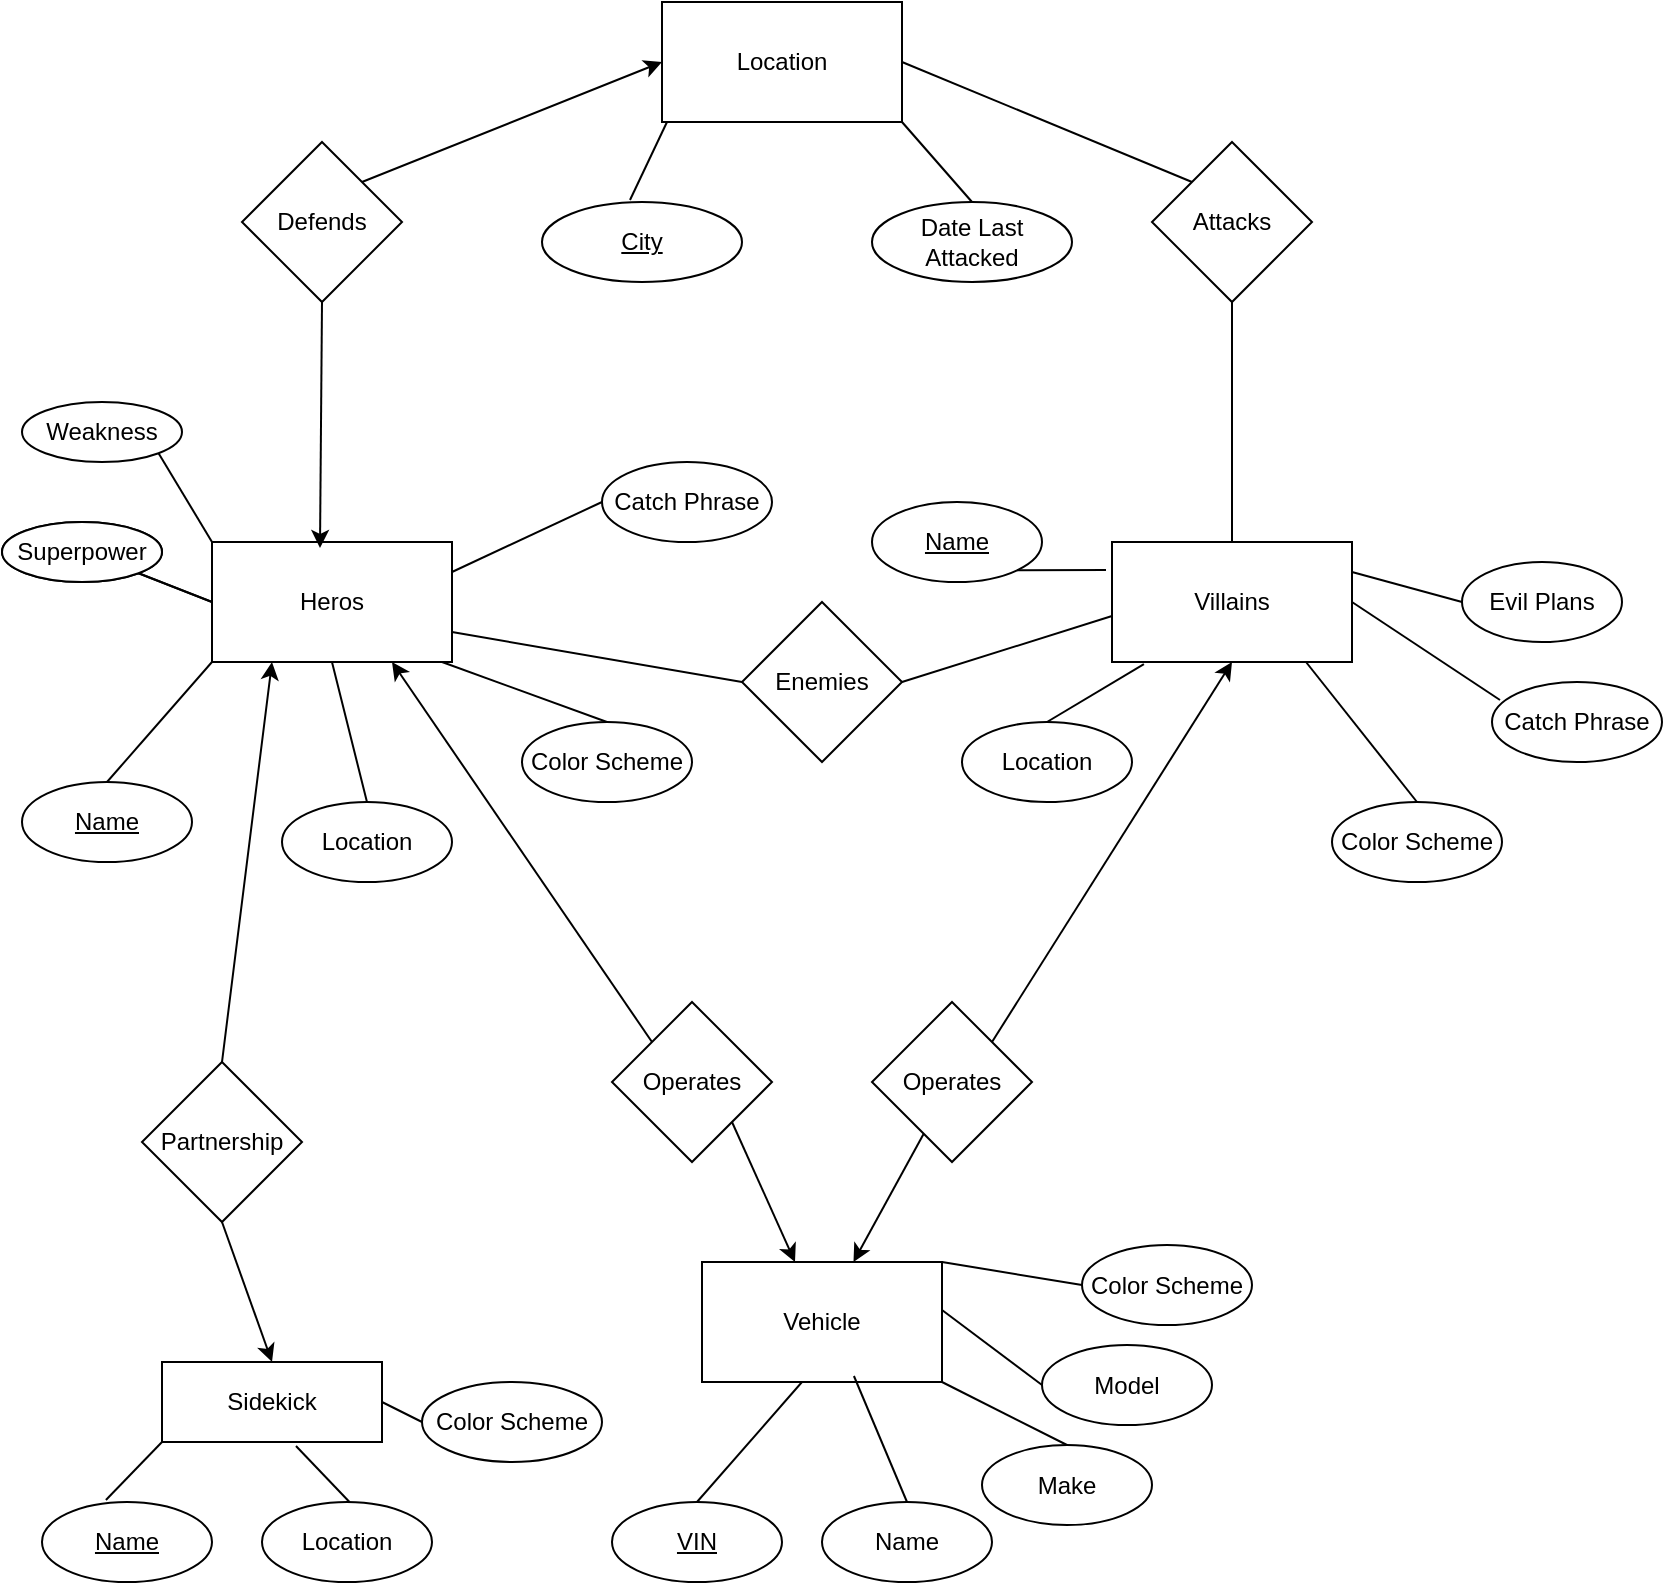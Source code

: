 <mxfile version="14.5.3" type="github">
  <diagram id="R2lEEEUBdFMjLlhIrx00" name="Page-1">
    <mxGraphModel dx="1422" dy="762" grid="1" gridSize="10" guides="1" tooltips="1" connect="1" arrows="1" fold="1" page="1" pageScale="1" pageWidth="850" pageHeight="1100" math="0" shadow="0" extFonts="Permanent Marker^https://fonts.googleapis.com/css?family=Permanent+Marker">
      <root>
        <mxCell id="0" />
        <mxCell id="1" parent="0" />
        <mxCell id="YNA8yrxuX6oOjRcGY2ZD-1" value="Heros" style="rounded=0;whiteSpace=wrap;html=1;" parent="1" vertex="1">
          <mxGeometry x="105" y="340" width="120" height="60" as="geometry" />
        </mxCell>
        <mxCell id="YNA8yrxuX6oOjRcGY2ZD-2" value="&lt;u&gt;VIN&lt;/u&gt;" style="ellipse;whiteSpace=wrap;html=1;" parent="1" vertex="1">
          <mxGeometry x="305" y="820" width="85" height="40" as="geometry" />
        </mxCell>
        <mxCell id="YNA8yrxuX6oOjRcGY2ZD-3" value="Location" style="ellipse;whiteSpace=wrap;html=1;" parent="1" vertex="1">
          <mxGeometry x="140" y="470" width="85" height="40" as="geometry" />
        </mxCell>
        <mxCell id="YNA8yrxuX6oOjRcGY2ZD-4" value="Color Scheme" style="ellipse;whiteSpace=wrap;html=1;" parent="1" vertex="1">
          <mxGeometry x="260" y="430" width="85" height="40" as="geometry" />
        </mxCell>
        <mxCell id="YNA8yrxuX6oOjRcGY2ZD-5" value="Catch Phrase" style="ellipse;whiteSpace=wrap;html=1;" parent="1" vertex="1">
          <mxGeometry x="300" y="300" width="85" height="40" as="geometry" />
        </mxCell>
        <mxCell id="YNA8yrxuX6oOjRcGY2ZD-6" value="" style="endArrow=none;html=1;exitX=0.5;exitY=0;exitDx=0;exitDy=0;" parent="1" source="YNA8yrxuX6oOjRcGY2ZD-2" edge="1">
          <mxGeometry width="50" height="50" relative="1" as="geometry">
            <mxPoint x="370" y="790" as="sourcePoint" />
            <mxPoint x="400" y="760" as="targetPoint" />
          </mxGeometry>
        </mxCell>
        <mxCell id="YNA8yrxuX6oOjRcGY2ZD-7" value="" style="endArrow=none;html=1;entryX=0.5;entryY=1;entryDx=0;entryDy=0;exitX=0.5;exitY=0;exitDx=0;exitDy=0;" parent="1" source="YNA8yrxuX6oOjRcGY2ZD-3" target="YNA8yrxuX6oOjRcGY2ZD-1" edge="1">
          <mxGeometry width="50" height="50" relative="1" as="geometry">
            <mxPoint x="45" y="620" as="sourcePoint" />
            <mxPoint x="95" y="570" as="targetPoint" />
          </mxGeometry>
        </mxCell>
        <mxCell id="YNA8yrxuX6oOjRcGY2ZD-8" value="" style="endArrow=none;html=1;exitX=0.5;exitY=0;exitDx=0;exitDy=0;" parent="1" source="YNA8yrxuX6oOjRcGY2ZD-4" edge="1">
          <mxGeometry width="50" height="50" relative="1" as="geometry">
            <mxPoint x="195" y="460" as="sourcePoint" />
            <mxPoint x="220" y="400" as="targetPoint" />
          </mxGeometry>
        </mxCell>
        <mxCell id="YNA8yrxuX6oOjRcGY2ZD-9" value="" style="endArrow=none;html=1;entryX=0;entryY=0.5;entryDx=0;entryDy=0;exitX=1;exitY=0.25;exitDx=0;exitDy=0;" parent="1" source="YNA8yrxuX6oOjRcGY2ZD-1" target="YNA8yrxuX6oOjRcGY2ZD-5" edge="1">
          <mxGeometry width="50" height="50" relative="1" as="geometry">
            <mxPoint x="225" y="370" as="sourcePoint" />
            <mxPoint x="275" y="320" as="targetPoint" />
          </mxGeometry>
        </mxCell>
        <mxCell id="YNA8yrxuX6oOjRcGY2ZD-10" value="Villains" style="rounded=0;whiteSpace=wrap;html=1;" parent="1" vertex="1">
          <mxGeometry x="555" y="340" width="120" height="60" as="geometry" />
        </mxCell>
        <mxCell id="YNA8yrxuX6oOjRcGY2ZD-11" value="&lt;u&gt;Name&lt;/u&gt;" style="ellipse;whiteSpace=wrap;html=1;" parent="1" vertex="1">
          <mxGeometry x="435" y="320" width="85" height="40" as="geometry" />
        </mxCell>
        <mxCell id="YNA8yrxuX6oOjRcGY2ZD-12" value="Location" style="ellipse;whiteSpace=wrap;html=1;" parent="1" vertex="1">
          <mxGeometry x="480" y="430" width="85" height="40" as="geometry" />
        </mxCell>
        <mxCell id="YNA8yrxuX6oOjRcGY2ZD-13" value="Color Scheme" style="ellipse;whiteSpace=wrap;html=1;" parent="1" vertex="1">
          <mxGeometry x="665" y="470" width="85" height="40" as="geometry" />
        </mxCell>
        <mxCell id="YNA8yrxuX6oOjRcGY2ZD-14" value="Catch Phrase" style="ellipse;whiteSpace=wrap;html=1;" parent="1" vertex="1">
          <mxGeometry x="745" y="410" width="85" height="40" as="geometry" />
        </mxCell>
        <mxCell id="YNA8yrxuX6oOjRcGY2ZD-15" value="" style="endArrow=none;html=1;exitX=1;exitY=1;exitDx=0;exitDy=0;" parent="1" source="YNA8yrxuX6oOjRcGY2ZD-11" edge="1">
          <mxGeometry width="50" height="50" relative="1" as="geometry">
            <mxPoint x="520" y="360" as="sourcePoint" />
            <mxPoint x="552" y="354" as="targetPoint" />
          </mxGeometry>
        </mxCell>
        <mxCell id="YNA8yrxuX6oOjRcGY2ZD-16" value="" style="endArrow=none;html=1;exitX=0.5;exitY=0;exitDx=0;exitDy=0;entryX=0.133;entryY=1.017;entryDx=0;entryDy=0;entryPerimeter=0;" parent="1" source="YNA8yrxuX6oOjRcGY2ZD-12" target="YNA8yrxuX6oOjRcGY2ZD-10" edge="1">
          <mxGeometry width="50" height="50" relative="1" as="geometry">
            <mxPoint x="495" y="620" as="sourcePoint" />
            <mxPoint x="560" y="402" as="targetPoint" />
          </mxGeometry>
        </mxCell>
        <mxCell id="YNA8yrxuX6oOjRcGY2ZD-17" value="" style="endArrow=none;html=1;exitX=0.5;exitY=0;exitDx=0;exitDy=0;" parent="1" source="YNA8yrxuX6oOjRcGY2ZD-13" edge="1">
          <mxGeometry width="50" height="50" relative="1" as="geometry">
            <mxPoint x="645" y="460" as="sourcePoint" />
            <mxPoint x="652" y="400" as="targetPoint" />
          </mxGeometry>
        </mxCell>
        <mxCell id="YNA8yrxuX6oOjRcGY2ZD-18" value="" style="endArrow=none;html=1;entryX=0.047;entryY=0.225;entryDx=0;entryDy=0;entryPerimeter=0;" parent="1" target="YNA8yrxuX6oOjRcGY2ZD-14" edge="1">
          <mxGeometry width="50" height="50" relative="1" as="geometry">
            <mxPoint x="675" y="370" as="sourcePoint" />
            <mxPoint x="725" y="320" as="targetPoint" />
          </mxGeometry>
        </mxCell>
        <mxCell id="YNA8yrxuX6oOjRcGY2ZD-19" value="Location" style="rounded=0;whiteSpace=wrap;html=1;" parent="1" vertex="1">
          <mxGeometry x="330" y="70" width="120" height="60" as="geometry" />
        </mxCell>
        <mxCell id="YNA8yrxuX6oOjRcGY2ZD-20" value="&lt;u&gt;City&lt;/u&gt;" style="ellipse;whiteSpace=wrap;html=1;" parent="1" vertex="1">
          <mxGeometry x="270" y="170" width="100" height="40" as="geometry" />
        </mxCell>
        <mxCell id="YNA8yrxuX6oOjRcGY2ZD-21" value="Date Last Attacked" style="ellipse;whiteSpace=wrap;html=1;" parent="1" vertex="1">
          <mxGeometry x="435" y="170" width="100" height="40" as="geometry" />
        </mxCell>
        <mxCell id="YNA8yrxuX6oOjRcGY2ZD-22" value="" style="endArrow=none;html=1;exitX=0.44;exitY=-0.025;exitDx=0;exitDy=0;exitPerimeter=0;" parent="1" source="YNA8yrxuX6oOjRcGY2ZD-20" edge="1">
          <mxGeometry width="50" height="50" relative="1" as="geometry">
            <mxPoint x="282.5" y="180" as="sourcePoint" />
            <mxPoint x="332.5" y="130" as="targetPoint" />
          </mxGeometry>
        </mxCell>
        <mxCell id="YNA8yrxuX6oOjRcGY2ZD-23" value="" style="endArrow=none;html=1;exitX=1;exitY=1;exitDx=0;exitDy=0;entryX=0.5;entryY=0;entryDx=0;entryDy=0;" parent="1" source="YNA8yrxuX6oOjRcGY2ZD-19" target="YNA8yrxuX6oOjRcGY2ZD-21" edge="1">
          <mxGeometry width="50" height="50" relative="1" as="geometry">
            <mxPoint x="500" y="140" as="sourcePoint" />
            <mxPoint x="550" y="90" as="targetPoint" />
          </mxGeometry>
        </mxCell>
        <mxCell id="YNA8yrxuX6oOjRcGY2ZD-24" value="Defends" style="rhombus;whiteSpace=wrap;html=1;" parent="1" vertex="1">
          <mxGeometry x="120" y="140" width="80" height="80" as="geometry" />
        </mxCell>
        <mxCell id="YNA8yrxuX6oOjRcGY2ZD-25" value="Attacks" style="rhombus;whiteSpace=wrap;html=1;" parent="1" vertex="1">
          <mxGeometry x="575" y="140" width="80" height="80" as="geometry" />
        </mxCell>
        <mxCell id="YNA8yrxuX6oOjRcGY2ZD-26" value="" style="endArrow=classic;html=1;exitX=0.5;exitY=1;exitDx=0;exitDy=0;entryX=0.45;entryY=0.05;entryDx=0;entryDy=0;entryPerimeter=0;" parent="1" source="YNA8yrxuX6oOjRcGY2ZD-24" target="YNA8yrxuX6oOjRcGY2ZD-1" edge="1">
          <mxGeometry width="50" height="50" relative="1" as="geometry">
            <mxPoint x="160" y="260" as="sourcePoint" />
            <mxPoint x="210" y="210" as="targetPoint" />
          </mxGeometry>
        </mxCell>
        <mxCell id="YNA8yrxuX6oOjRcGY2ZD-27" value="" style="endArrow=classic;html=1;entryX=0;entryY=0.5;entryDx=0;entryDy=0;exitX=1;exitY=0;exitDx=0;exitDy=0;" parent="1" source="YNA8yrxuX6oOjRcGY2ZD-24" target="YNA8yrxuX6oOjRcGY2ZD-19" edge="1">
          <mxGeometry width="50" height="50" relative="1" as="geometry">
            <mxPoint x="160" y="100" as="sourcePoint" />
            <mxPoint x="210" y="50" as="targetPoint" />
          </mxGeometry>
        </mxCell>
        <mxCell id="YNA8yrxuX6oOjRcGY2ZD-28" value="" style="endArrow=none;html=1;entryX=0.5;entryY=1;entryDx=0;entryDy=0;exitX=0.5;exitY=0;exitDx=0;exitDy=0;" parent="1" source="YNA8yrxuX6oOjRcGY2ZD-10" target="YNA8yrxuX6oOjRcGY2ZD-25" edge="1">
          <mxGeometry width="50" height="50" relative="1" as="geometry">
            <mxPoint x="520" y="310" as="sourcePoint" />
            <mxPoint x="570" y="260" as="targetPoint" />
          </mxGeometry>
        </mxCell>
        <mxCell id="YNA8yrxuX6oOjRcGY2ZD-29" value="" style="endArrow=none;html=1;entryX=0;entryY=0;entryDx=0;entryDy=0;exitX=1;exitY=0.5;exitDx=0;exitDy=0;" parent="1" source="YNA8yrxuX6oOjRcGY2ZD-19" target="YNA8yrxuX6oOjRcGY2ZD-25" edge="1">
          <mxGeometry width="50" height="50" relative="1" as="geometry">
            <mxPoint x="520" y="130" as="sourcePoint" />
            <mxPoint x="570" y="90" as="targetPoint" />
          </mxGeometry>
        </mxCell>
        <mxCell id="YNA8yrxuX6oOjRcGY2ZD-30" value="Enemies" style="rhombus;whiteSpace=wrap;html=1;" parent="1" vertex="1">
          <mxGeometry x="370" y="370" width="80" height="80" as="geometry" />
        </mxCell>
        <mxCell id="YNA8yrxuX6oOjRcGY2ZD-31" value="" style="endArrow=none;html=1;entryX=0;entryY=0.5;entryDx=0;entryDy=0;exitX=1;exitY=0.75;exitDx=0;exitDy=0;" parent="1" source="YNA8yrxuX6oOjRcGY2ZD-1" target="YNA8yrxuX6oOjRcGY2ZD-30" edge="1">
          <mxGeometry width="50" height="50" relative="1" as="geometry">
            <mxPoint x="220" y="420" as="sourcePoint" />
            <mxPoint x="270" y="370" as="targetPoint" />
          </mxGeometry>
        </mxCell>
        <mxCell id="YNA8yrxuX6oOjRcGY2ZD-32" value="" style="endArrow=none;html=1;exitX=1;exitY=0.5;exitDx=0;exitDy=0;entryX=0;entryY=0.617;entryDx=0;entryDy=0;entryPerimeter=0;" parent="1" source="YNA8yrxuX6oOjRcGY2ZD-30" target="YNA8yrxuX6oOjRcGY2ZD-10" edge="1">
          <mxGeometry width="50" height="50" relative="1" as="geometry">
            <mxPoint x="470" y="440" as="sourcePoint" />
            <mxPoint x="560" y="380" as="targetPoint" />
          </mxGeometry>
        </mxCell>
        <mxCell id="YNA8yrxuX6oOjRcGY2ZD-33" value="" style="endArrow=classic;html=1;entryX=0.75;entryY=1;entryDx=0;entryDy=0;exitX=0;exitY=0;exitDx=0;exitDy=0;" parent="1" source="YNA8yrxuX6oOjRcGY2ZD-34" target="YNA8yrxuX6oOjRcGY2ZD-1" edge="1">
          <mxGeometry width="50" height="50" relative="1" as="geometry">
            <mxPoint x="360" y="590" as="sourcePoint" />
            <mxPoint x="280" y="530" as="targetPoint" />
          </mxGeometry>
        </mxCell>
        <mxCell id="YNA8yrxuX6oOjRcGY2ZD-34" value="Operates" style="rhombus;whiteSpace=wrap;html=1;" parent="1" vertex="1">
          <mxGeometry x="305" y="570" width="80" height="80" as="geometry" />
        </mxCell>
        <mxCell id="YNA8yrxuX6oOjRcGY2ZD-35" value="" style="endArrow=classic;html=1;entryX=0.5;entryY=1;entryDx=0;entryDy=0;exitX=1;exitY=0;exitDx=0;exitDy=0;" parent="1" source="YNA8yrxuX6oOjRcGY2ZD-36" target="YNA8yrxuX6oOjRcGY2ZD-10" edge="1">
          <mxGeometry width="50" height="50" relative="1" as="geometry">
            <mxPoint x="490" y="590" as="sourcePoint" />
            <mxPoint x="500" y="310" as="targetPoint" />
          </mxGeometry>
        </mxCell>
        <mxCell id="YNA8yrxuX6oOjRcGY2ZD-36" value="Operates" style="rhombus;whiteSpace=wrap;html=1;" parent="1" vertex="1">
          <mxGeometry x="435" y="570" width="80" height="80" as="geometry" />
        </mxCell>
        <mxCell id="YNA8yrxuX6oOjRcGY2ZD-37" value="Vehicle" style="rounded=0;whiteSpace=wrap;html=1;" parent="1" vertex="1">
          <mxGeometry x="350" y="700" width="120" height="60" as="geometry" />
        </mxCell>
        <mxCell id="YNA8yrxuX6oOjRcGY2ZD-38" value="" style="endArrow=classic;html=1;exitX=1;exitY=1;exitDx=0;exitDy=0;" parent="1" source="YNA8yrxuX6oOjRcGY2ZD-34" target="YNA8yrxuX6oOjRcGY2ZD-37" edge="1">
          <mxGeometry width="50" height="50" relative="1" as="geometry">
            <mxPoint x="190" y="740" as="sourcePoint" />
            <mxPoint x="240" y="690" as="targetPoint" />
          </mxGeometry>
        </mxCell>
        <mxCell id="YNA8yrxuX6oOjRcGY2ZD-39" value="" style="endArrow=classic;html=1;" parent="1" source="YNA8yrxuX6oOjRcGY2ZD-36" edge="1">
          <mxGeometry width="50" height="50" relative="1" as="geometry">
            <mxPoint x="394.25" y="630" as="sourcePoint" />
            <mxPoint x="425.75" y="700" as="targetPoint" />
          </mxGeometry>
        </mxCell>
        <mxCell id="YNA8yrxuX6oOjRcGY2ZD-40" value="" style="endArrow=classic;html=1;entryX=0.25;entryY=1;entryDx=0;entryDy=0;exitX=0.5;exitY=0;exitDx=0;exitDy=0;" parent="1" source="YNA8yrxuX6oOjRcGY2ZD-41" target="YNA8yrxuX6oOjRcGY2ZD-1" edge="1">
          <mxGeometry width="50" height="50" relative="1" as="geometry">
            <mxPoint x="100" y="590" as="sourcePoint" />
            <mxPoint x="140" y="530" as="targetPoint" />
          </mxGeometry>
        </mxCell>
        <mxCell id="YNA8yrxuX6oOjRcGY2ZD-41" value="Partnership" style="rhombus;whiteSpace=wrap;html=1;" parent="1" vertex="1">
          <mxGeometry x="70" y="600" width="80" height="80" as="geometry" />
        </mxCell>
        <mxCell id="YNA8yrxuX6oOjRcGY2ZD-42" value="" style="endArrow=classic;html=1;exitX=0.5;exitY=1;exitDx=0;exitDy=0;entryX=0.5;entryY=0;entryDx=0;entryDy=0;" parent="1" source="YNA8yrxuX6oOjRcGY2ZD-41" target="YNA8yrxuX6oOjRcGY2ZD-52" edge="1">
          <mxGeometry width="50" height="50" relative="1" as="geometry">
            <mxPoint x="160" y="750" as="sourcePoint" />
            <mxPoint x="210" y="700" as="targetPoint" />
          </mxGeometry>
        </mxCell>
        <mxCell id="YNA8yrxuX6oOjRcGY2ZD-43" value="Superpower" style="ellipse;whiteSpace=wrap;html=1;" parent="1" vertex="1">
          <mxGeometry y="330" width="80" height="30" as="geometry" />
        </mxCell>
        <mxCell id="YNA8yrxuX6oOjRcGY2ZD-45" value="" style="endArrow=none;html=1;exitX=1;exitY=1;exitDx=0;exitDy=0;entryX=0;entryY=0.5;entryDx=0;entryDy=0;" parent="1" source="YNA8yrxuX6oOjRcGY2ZD-43" target="YNA8yrxuX6oOjRcGY2ZD-1" edge="1">
          <mxGeometry width="50" height="50" relative="1" as="geometry">
            <mxPoint x="50" y="400" as="sourcePoint" />
            <mxPoint x="100" y="370" as="targetPoint" />
          </mxGeometry>
        </mxCell>
        <mxCell id="YNA8yrxuX6oOjRcGY2ZD-46" value="Superpower" style="ellipse;whiteSpace=wrap;html=1;" parent="1" vertex="1">
          <mxGeometry y="330" width="80" height="30" as="geometry" />
        </mxCell>
        <mxCell id="YNA8yrxuX6oOjRcGY2ZD-47" value="" style="endArrow=none;html=1;exitX=1;exitY=1;exitDx=0;exitDy=0;entryX=0;entryY=0.5;entryDx=0;entryDy=0;" parent="1" source="YNA8yrxuX6oOjRcGY2ZD-46" edge="1">
          <mxGeometry width="50" height="50" relative="1" as="geometry">
            <mxPoint x="50" y="400" as="sourcePoint" />
            <mxPoint x="105" y="370" as="targetPoint" />
          </mxGeometry>
        </mxCell>
        <mxCell id="YNA8yrxuX6oOjRcGY2ZD-48" value="Weakness" style="ellipse;whiteSpace=wrap;html=1;" parent="1" vertex="1">
          <mxGeometry x="10" y="270" width="80" height="30" as="geometry" />
        </mxCell>
        <mxCell id="YNA8yrxuX6oOjRcGY2ZD-49" value="" style="endArrow=none;html=1;exitX=1;exitY=1;exitDx=0;exitDy=0;entryX=0;entryY=0;entryDx=0;entryDy=0;" parent="1" source="YNA8yrxuX6oOjRcGY2ZD-48" target="YNA8yrxuX6oOjRcGY2ZD-1" edge="1">
          <mxGeometry width="50" height="50" relative="1" as="geometry">
            <mxPoint x="60" y="340" as="sourcePoint" />
            <mxPoint x="115" y="310" as="targetPoint" />
          </mxGeometry>
        </mxCell>
        <mxCell id="YNA8yrxuX6oOjRcGY2ZD-50" value="Evil Plans" style="ellipse;whiteSpace=wrap;html=1;" parent="1" vertex="1">
          <mxGeometry x="730" y="350" width="80" height="40" as="geometry" />
        </mxCell>
        <mxCell id="YNA8yrxuX6oOjRcGY2ZD-51" value="" style="endArrow=none;html=1;entryX=0;entryY=0.5;entryDx=0;entryDy=0;exitX=1;exitY=0.25;exitDx=0;exitDy=0;" parent="1" source="YNA8yrxuX6oOjRcGY2ZD-10" target="YNA8yrxuX6oOjRcGY2ZD-50" edge="1">
          <mxGeometry width="50" height="50" relative="1" as="geometry">
            <mxPoint x="680" y="360" as="sourcePoint" />
            <mxPoint x="770" y="300" as="targetPoint" />
          </mxGeometry>
        </mxCell>
        <mxCell id="YNA8yrxuX6oOjRcGY2ZD-52" value="Sidekick" style="rounded=0;whiteSpace=wrap;html=1;" parent="1" vertex="1">
          <mxGeometry x="80" y="750" width="110" height="40" as="geometry" />
        </mxCell>
        <mxCell id="YNA8yrxuX6oOjRcGY2ZD-54" value="&lt;u&gt;Name&lt;/u&gt;" style="ellipse;whiteSpace=wrap;html=1;" parent="1" vertex="1">
          <mxGeometry x="20" y="820" width="85" height="40" as="geometry" />
        </mxCell>
        <mxCell id="YNA8yrxuX6oOjRcGY2ZD-56" value="Location" style="ellipse;whiteSpace=wrap;html=1;" parent="1" vertex="1">
          <mxGeometry x="130" y="820" width="85" height="40" as="geometry" />
        </mxCell>
        <mxCell id="YNA8yrxuX6oOjRcGY2ZD-57" value="" style="endArrow=none;html=1;entryX=0.609;entryY=1.05;entryDx=0;entryDy=0;exitX=0.5;exitY=0;exitDx=0;exitDy=0;entryPerimeter=0;" parent="1" target="YNA8yrxuX6oOjRcGY2ZD-52" edge="1">
          <mxGeometry width="50" height="50" relative="1" as="geometry">
            <mxPoint x="173.75" y="820" as="sourcePoint" />
            <mxPoint x="156.25" y="750" as="targetPoint" />
          </mxGeometry>
        </mxCell>
        <mxCell id="YNA8yrxuX6oOjRcGY2ZD-58" value="" style="endArrow=none;html=1;exitX=0.376;exitY=-0.025;exitDx=0;exitDy=0;exitPerimeter=0;entryX=0;entryY=1;entryDx=0;entryDy=0;" parent="1" source="YNA8yrxuX6oOjRcGY2ZD-54" target="YNA8yrxuX6oOjRcGY2ZD-52" edge="1">
          <mxGeometry width="50" height="50" relative="1" as="geometry">
            <mxPoint x="20" y="760" as="sourcePoint" />
            <mxPoint x="70" y="710" as="targetPoint" />
          </mxGeometry>
        </mxCell>
        <mxCell id="YNA8yrxuX6oOjRcGY2ZD-59" value="Color Scheme" style="ellipse;whiteSpace=wrap;html=1;" parent="1" vertex="1">
          <mxGeometry x="210" y="760" width="90" height="40" as="geometry" />
        </mxCell>
        <mxCell id="YNA8yrxuX6oOjRcGY2ZD-60" value="" style="endArrow=none;html=1;exitX=0;exitY=0.5;exitDx=0;exitDy=0;entryX=1;entryY=0.5;entryDx=0;entryDy=0;" parent="1" source="YNA8yrxuX6oOjRcGY2ZD-59" target="YNA8yrxuX6oOjRcGY2ZD-52" edge="1">
          <mxGeometry width="50" height="50" relative="1" as="geometry">
            <mxPoint x="150" y="790" as="sourcePoint" />
            <mxPoint x="165" y="730" as="targetPoint" />
          </mxGeometry>
        </mxCell>
        <mxCell id="YNA8yrxuX6oOjRcGY2ZD-61" value="&lt;u&gt;Name&lt;/u&gt;" style="ellipse;whiteSpace=wrap;html=1;" parent="1" vertex="1">
          <mxGeometry x="10" y="460" width="85" height="40" as="geometry" />
        </mxCell>
        <mxCell id="YNA8yrxuX6oOjRcGY2ZD-62" value="" style="endArrow=none;html=1;exitX=0.5;exitY=0;exitDx=0;exitDy=0;" parent="1" source="YNA8yrxuX6oOjRcGY2ZD-61" edge="1">
          <mxGeometry width="50" height="50" relative="1" as="geometry">
            <mxPoint x="75" y="430" as="sourcePoint" />
            <mxPoint x="105" y="400" as="targetPoint" />
          </mxGeometry>
        </mxCell>
        <mxCell id="YNA8yrxuX6oOjRcGY2ZD-63" value="Name" style="ellipse;whiteSpace=wrap;html=1;" parent="1" vertex="1">
          <mxGeometry x="410" y="820" width="85" height="40" as="geometry" />
        </mxCell>
        <mxCell id="YNA8yrxuX6oOjRcGY2ZD-64" value="" style="endArrow=none;html=1;exitX=0.5;exitY=0;exitDx=0;exitDy=0;entryX=0.633;entryY=0.95;entryDx=0;entryDy=0;entryPerimeter=0;" parent="1" source="YNA8yrxuX6oOjRcGY2ZD-63" target="YNA8yrxuX6oOjRcGY2ZD-37" edge="1">
          <mxGeometry width="50" height="50" relative="1" as="geometry">
            <mxPoint x="475" y="790" as="sourcePoint" />
            <mxPoint x="505" y="760" as="targetPoint" />
          </mxGeometry>
        </mxCell>
        <mxCell id="YNA8yrxuX6oOjRcGY2ZD-65" value="Make" style="ellipse;whiteSpace=wrap;html=1;" parent="1" vertex="1">
          <mxGeometry x="490" y="791.5" width="85" height="40" as="geometry" />
        </mxCell>
        <mxCell id="YNA8yrxuX6oOjRcGY2ZD-66" value="" style="endArrow=none;html=1;exitX=0.5;exitY=0;exitDx=0;exitDy=0;entryX=1;entryY=1;entryDx=0;entryDy=0;" parent="1" source="YNA8yrxuX6oOjRcGY2ZD-65" target="YNA8yrxuX6oOjRcGY2ZD-37" edge="1">
          <mxGeometry width="50" height="50" relative="1" as="geometry">
            <mxPoint x="555" y="761.5" as="sourcePoint" />
            <mxPoint x="505.96" y="728.5" as="targetPoint" />
          </mxGeometry>
        </mxCell>
        <mxCell id="YNA8yrxuX6oOjRcGY2ZD-67" value="Model" style="ellipse;whiteSpace=wrap;html=1;" parent="1" vertex="1">
          <mxGeometry x="520" y="741.5" width="85" height="40" as="geometry" />
        </mxCell>
        <mxCell id="YNA8yrxuX6oOjRcGY2ZD-68" value="" style="endArrow=none;html=1;exitX=0;exitY=0.5;exitDx=0;exitDy=0;entryX=1;entryY=0.4;entryDx=0;entryDy=0;entryPerimeter=0;" parent="1" source="YNA8yrxuX6oOjRcGY2ZD-67" target="YNA8yrxuX6oOjRcGY2ZD-37" edge="1">
          <mxGeometry width="50" height="50" relative="1" as="geometry">
            <mxPoint x="585" y="711.5" as="sourcePoint" />
            <mxPoint x="500" y="710" as="targetPoint" />
          </mxGeometry>
        </mxCell>
        <mxCell id="YNA8yrxuX6oOjRcGY2ZD-69" value="&lt;div&gt;Color Scheme&lt;/div&gt;" style="ellipse;whiteSpace=wrap;html=1;" parent="1" vertex="1">
          <mxGeometry x="540" y="691.5" width="85" height="40" as="geometry" />
        </mxCell>
        <mxCell id="YNA8yrxuX6oOjRcGY2ZD-70" value="" style="endArrow=none;html=1;exitX=0;exitY=0.5;exitDx=0;exitDy=0;entryX=1;entryY=0;entryDx=0;entryDy=0;" parent="1" source="YNA8yrxuX6oOjRcGY2ZD-69" target="YNA8yrxuX6oOjRcGY2ZD-37" edge="1">
          <mxGeometry width="50" height="50" relative="1" as="geometry">
            <mxPoint x="605" y="661.5" as="sourcePoint" />
            <mxPoint x="520" y="660" as="targetPoint" />
          </mxGeometry>
        </mxCell>
      </root>
    </mxGraphModel>
  </diagram>
</mxfile>
